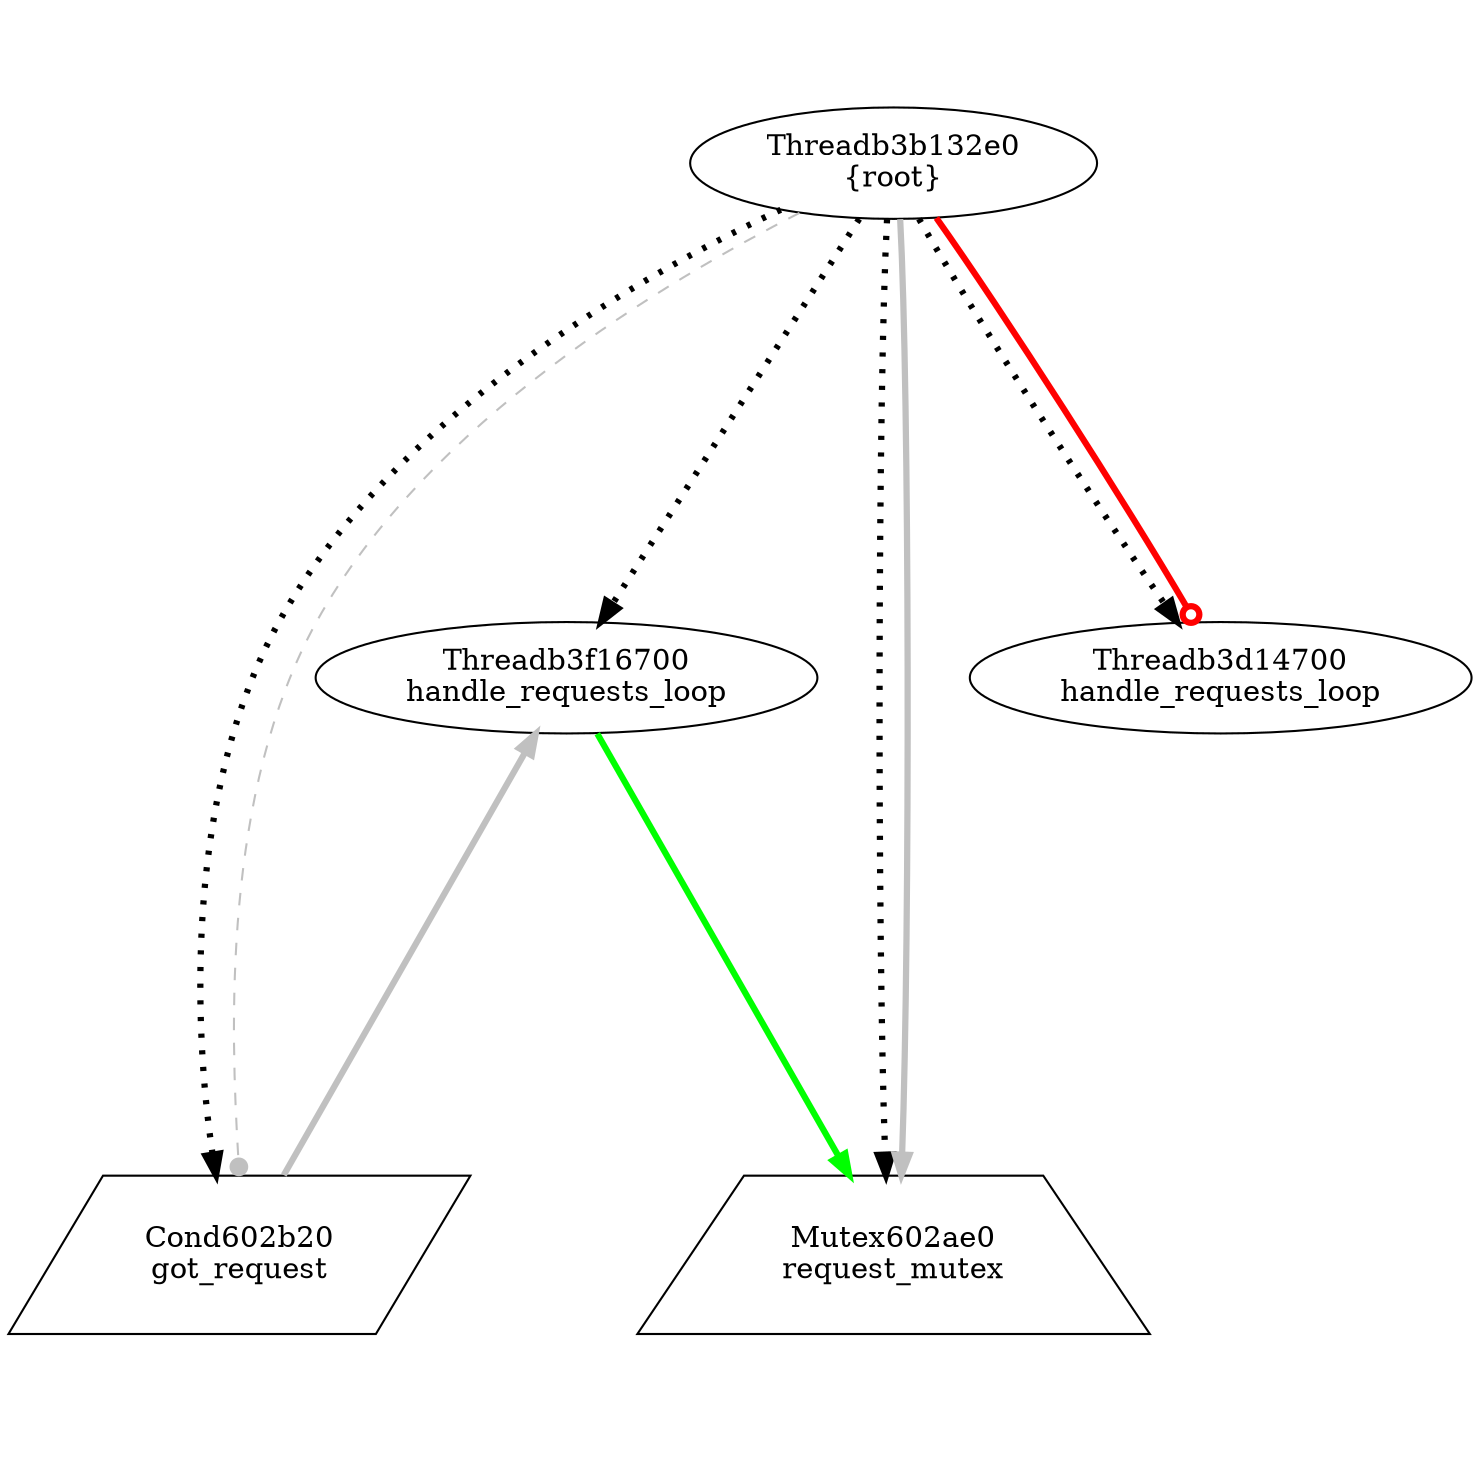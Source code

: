 digraph G {
graph[center=true, ratio=1];
Threadb3f16700 [color=black,label="Threadb3f16700\nhandle_requests_loop"];
Threadb3f16700 -> Cond602b20 [arrowhead=daimond,color=grey,dir=back,penwidth=3];
Threadb3f16700 -> Mutex602ae0 [arrowhead=normal,color=green,penwidth=3];
Threadb3d14700 [color=black,label="Threadb3d14700\nhandle_requests_loop"];
Threadb3b132e0 [color=black,label="Threadb3b132e0\n{root}"];
Threadb3b132e0 -> Mutex602ae0 [style=dotted,arrowhead=normal,penwidth=3];
Threadb3b132e0 -> Cond602b20 [style=dotted,arrowhead=normal,penwidth=3];
Threadb3b132e0 -> Threadb3d14700 [style=dotted,arrowhead=normal,penwidth=3];
Threadb3b132e0 -> Threadb3f16700 [style=dotted,arrowhead=normal,penwidth=3];
Threadb3b132e0 -> Threadb3d14700 [arrowhead=odot,color=red,penwidth=3];
Threadb3b132e0 -> Cond602b20 [style=dashed,arrowhead=dot,color=grey,penwdith=6];
Threadb3b132e0 -> Mutex602ae0 [arrowhead=normal,color=grey,penwidth=3];
Cond602b20 [shape=parallelogram,color=black,label="Cond602b20\ngot_request"];
Mutex602ae0 [shape=trapezium,color=black,label="Mutex602ae0\nrequest_mutex"];
}